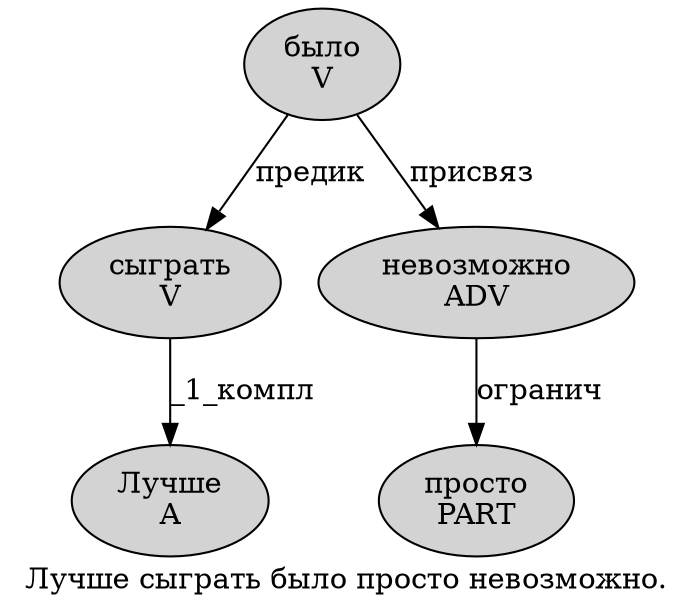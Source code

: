 digraph SENTENCE_285 {
	graph [label="Лучше сыграть было просто невозможно."]
	node [style=filled]
		0 [label="Лучше
A" color="" fillcolor=lightgray penwidth=1 shape=ellipse]
		1 [label="сыграть
V" color="" fillcolor=lightgray penwidth=1 shape=ellipse]
		2 [label="было
V" color="" fillcolor=lightgray penwidth=1 shape=ellipse]
		3 [label="просто
PART" color="" fillcolor=lightgray penwidth=1 shape=ellipse]
		4 [label="невозможно
ADV" color="" fillcolor=lightgray penwidth=1 shape=ellipse]
			2 -> 1 [label="предик"]
			2 -> 4 [label="присвяз"]
			4 -> 3 [label="огранич"]
			1 -> 0 [label="_1_компл"]
}